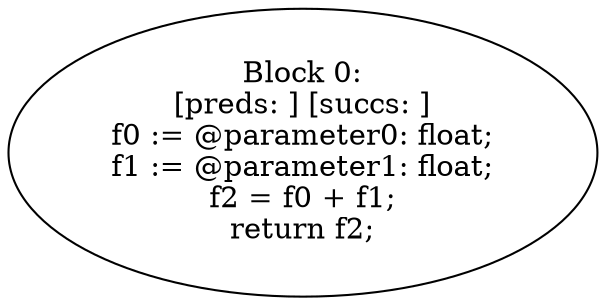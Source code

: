 digraph "unitGraph" {
    "Block 0:
[preds: ] [succs: ]
f0 := @parameter0: float;
f1 := @parameter1: float;
f2 = f0 + f1;
return f2;
"
}
